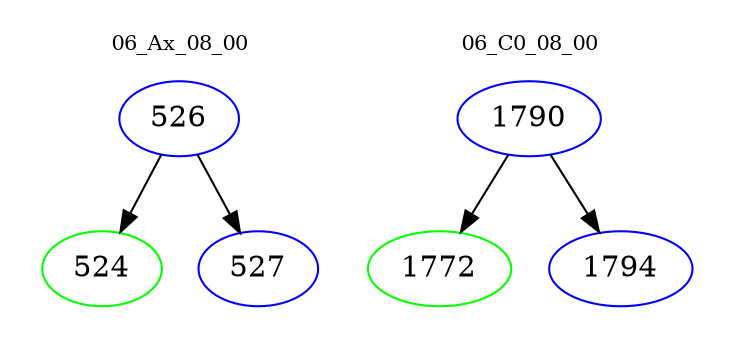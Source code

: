 digraph{
subgraph cluster_0 {
color = white
label = "06_Ax_08_00";
fontsize=10;
T0_526 [label="526", color="blue"]
T0_526 -> T0_524 [color="black"]
T0_524 [label="524", color="green"]
T0_526 -> T0_527 [color="black"]
T0_527 [label="527", color="blue"]
}
subgraph cluster_1 {
color = white
label = "06_C0_08_00";
fontsize=10;
T1_1790 [label="1790", color="blue"]
T1_1790 -> T1_1772 [color="black"]
T1_1772 [label="1772", color="green"]
T1_1790 -> T1_1794 [color="black"]
T1_1794 [label="1794", color="blue"]
}
}
